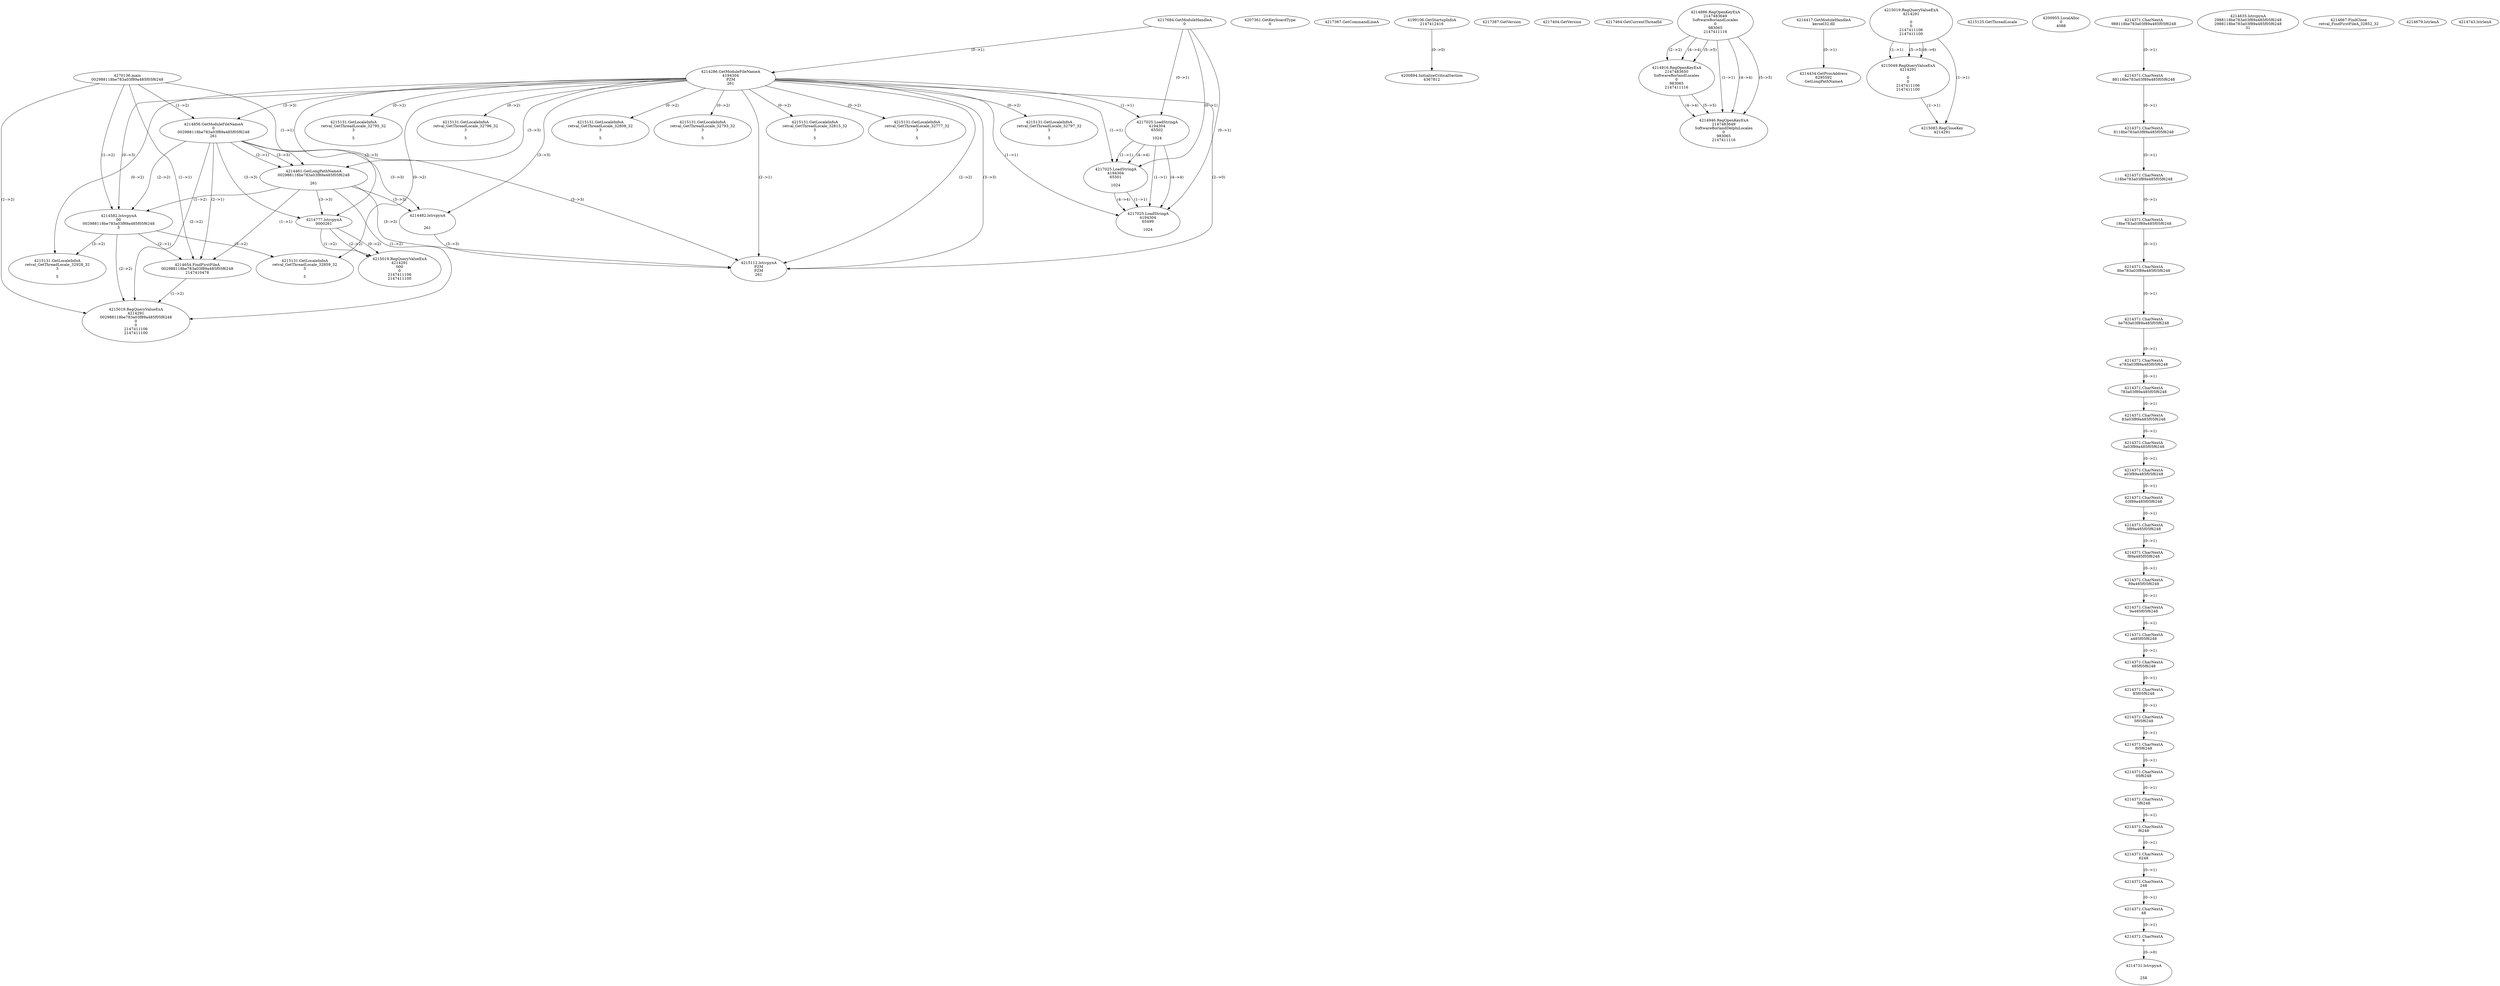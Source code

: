 // Global SCDG with merge call
digraph {
	0 [label="4270136.main
002988118be783a03f89a485f05f6248"]
	1 [label="4217684.GetModuleHandleA
0"]
	2 [label="4207361.GetKeyboardType
0"]
	3 [label="4217367.GetCommandLineA
"]
	4 [label="4199106.GetStartupInfoA
2147412416"]
	5 [label="4217387.GetVersion
"]
	6 [label="4217404.GetVersion
"]
	7 [label="4217464.GetCurrentThreadId
"]
	8 [label="4214286.GetModuleFileNameA
4194304
PZM
261"]
	1 -> 8 [label="(0-->1)"]
	9 [label="4214856.GetModuleFileNameA
0
002988118be783a03f89a485f05f6248
261"]
	0 -> 9 [label="(1-->2)"]
	8 -> 9 [label="(3-->3)"]
	10 [label="4214886.RegOpenKeyExA
2147483649
Software\Borland\Locales
0
983065
2147411116"]
	11 [label="4214417.GetModuleHandleA
kernel32.dll"]
	12 [label="4214434.GetProcAddress
6295592
GetLongPathNameA"]
	11 -> 12 [label="(0-->1)"]
	13 [label="4214461.GetLongPathNameA
002988118be783a03f89a485f05f6248

261"]
	0 -> 13 [label="(1-->1)"]
	9 -> 13 [label="(2-->1)"]
	8 -> 13 [label="(3-->3)"]
	9 -> 13 [label="(3-->3)"]
	14 [label="4214482.lstrcpynA


261"]
	8 -> 14 [label="(3-->3)"]
	9 -> 14 [label="(3-->3)"]
	13 -> 14 [label="(3-->3)"]
	15 [label="4215019.RegQueryValueExA
4214291

0
0
2147411106
2147411100"]
	16 [label="4215049.RegQueryValueExA
4214291

0
0
2147411106
2147411100"]
	15 -> 16 [label="(1-->1)"]
	15 -> 16 [label="(5-->5)"]
	15 -> 16 [label="(6-->6)"]
	17 [label="4215083.RegCloseKey
4214291"]
	15 -> 17 [label="(1-->1)"]
	16 -> 17 [label="(1-->1)"]
	18 [label="4215112.lstrcpynA
PZM
PZM
261"]
	8 -> 18 [label="(2-->1)"]
	8 -> 18 [label="(2-->2)"]
	8 -> 18 [label="(3-->3)"]
	9 -> 18 [label="(3-->3)"]
	13 -> 18 [label="(3-->3)"]
	14 -> 18 [label="(3-->3)"]
	8 -> 18 [label="(2-->0)"]
	19 [label="4215125.GetThreadLocale
"]
	20 [label="4215131.GetLocaleInfoA
retval_GetThreadLocale_32797_32
3

5"]
	8 -> 20 [label="(0-->2)"]
	21 [label="4217025.LoadStringA
4194304
65502

1024"]
	1 -> 21 [label="(0-->1)"]
	8 -> 21 [label="(1-->1)"]
	22 [label="4215131.GetLocaleInfoA
retval_GetThreadLocale_32795_32
3

5"]
	8 -> 22 [label="(0-->2)"]
	23 [label="4200894.InitializeCriticalSection
4367812"]
	4 -> 23 [label="(0-->0)"]
	24 [label="4200955.LocalAlloc
0
4088"]
	25 [label="4214916.RegOpenKeyExA
2147483650
Software\Borland\Locales
0
983065
2147411116"]
	10 -> 25 [label="(2-->2)"]
	10 -> 25 [label="(4-->4)"]
	10 -> 25 [label="(5-->5)"]
	26 [label="4214582.lstrcpynA
00
002988118be783a03f89a485f05f6248
3"]
	0 -> 26 [label="(1-->2)"]
	9 -> 26 [label="(2-->2)"]
	13 -> 26 [label="(1-->2)"]
	8 -> 26 [label="(0-->3)"]
	27 [label="4214371.CharNextA
988118be783a03f89a485f05f6248"]
	28 [label="4214371.CharNextA
88118be783a03f89a485f05f6248"]
	27 -> 28 [label="(0-->1)"]
	29 [label="4214371.CharNextA
8118be783a03f89a485f05f6248"]
	28 -> 29 [label="(0-->1)"]
	30 [label="4214371.CharNextA
118be783a03f89a485f05f6248"]
	29 -> 30 [label="(0-->1)"]
	31 [label="4214371.CharNextA
18be783a03f89a485f05f6248"]
	30 -> 31 [label="(0-->1)"]
	32 [label="4214371.CharNextA
8be783a03f89a485f05f6248"]
	31 -> 32 [label="(0-->1)"]
	33 [label="4214371.CharNextA
be783a03f89a485f05f6248"]
	32 -> 33 [label="(0-->1)"]
	34 [label="4214371.CharNextA
e783a03f89a485f05f6248"]
	33 -> 34 [label="(0-->1)"]
	35 [label="4214371.CharNextA
783a03f89a485f05f6248"]
	34 -> 35 [label="(0-->1)"]
	36 [label="4214371.CharNextA
83a03f89a485f05f6248"]
	35 -> 36 [label="(0-->1)"]
	37 [label="4214371.CharNextA
3a03f89a485f05f6248"]
	36 -> 37 [label="(0-->1)"]
	38 [label="4214371.CharNextA
a03f89a485f05f6248"]
	37 -> 38 [label="(0-->1)"]
	39 [label="4214371.CharNextA
03f89a485f05f6248"]
	38 -> 39 [label="(0-->1)"]
	40 [label="4214371.CharNextA
3f89a485f05f6248"]
	39 -> 40 [label="(0-->1)"]
	41 [label="4214371.CharNextA
f89a485f05f6248"]
	40 -> 41 [label="(0-->1)"]
	42 [label="4214371.CharNextA
89a485f05f6248"]
	41 -> 42 [label="(0-->1)"]
	43 [label="4214371.CharNextA
9a485f05f6248"]
	42 -> 43 [label="(0-->1)"]
	44 [label="4214371.CharNextA
a485f05f6248"]
	43 -> 44 [label="(0-->1)"]
	45 [label="4214371.CharNextA
485f05f6248"]
	44 -> 45 [label="(0-->1)"]
	46 [label="4214371.CharNextA
85f05f6248"]
	45 -> 46 [label="(0-->1)"]
	47 [label="4214371.CharNextA
5f05f6248"]
	46 -> 47 [label="(0-->1)"]
	48 [label="4214371.CharNextA
f05f6248"]
	47 -> 48 [label="(0-->1)"]
	49 [label="4214371.CharNextA
05f6248"]
	48 -> 49 [label="(0-->1)"]
	50 [label="4214371.CharNextA
5f6248"]
	49 -> 50 [label="(0-->1)"]
	51 [label="4214371.CharNextA
f6248"]
	50 -> 51 [label="(0-->1)"]
	52 [label="4214371.CharNextA
6248"]
	51 -> 52 [label="(0-->1)"]
	53 [label="4214371.CharNextA
248"]
	52 -> 53 [label="(0-->1)"]
	54 [label="4214371.CharNextA
48"]
	53 -> 54 [label="(0-->1)"]
	55 [label="4214371.CharNextA
8"]
	54 -> 55 [label="(0-->1)"]
	56 [label="4214635.lstrcpynA
2988118be783a03f89a485f05f6248
2988118be783a03f89a485f05f6248
31"]
	57 [label="4214654.FindFirstFileA
002988118be783a03f89a485f05f6248
2147410478"]
	0 -> 57 [label="(1-->1)"]
	9 -> 57 [label="(2-->1)"]
	13 -> 57 [label="(1-->1)"]
	26 -> 57 [label="(2-->1)"]
	58 [label="4215019.RegQueryValueExA
4214291
002988118be783a03f89a485f05f6248
0
0
2147411106
2147411100"]
	0 -> 58 [label="(1-->2)"]
	9 -> 58 [label="(2-->2)"]
	13 -> 58 [label="(1-->2)"]
	26 -> 58 [label="(2-->2)"]
	57 -> 58 [label="(1-->2)"]
	59 [label="4215131.GetLocaleInfoA
retval_GetThreadLocale_32928_32
3

5"]
	8 -> 59 [label="(0-->2)"]
	26 -> 59 [label="(3-->2)"]
	60 [label="4214667.FindClose
retval_FindFirstFileA_32852_32"]
	61 [label="4214679.lstrlenA
"]
	62 [label="4214731.lstrcpynA


258"]
	55 -> 62 [label="(0-->0)"]
	63 [label="4214743.lstrlenA
"]
	64 [label="4214777.lstrcpynA
00\
00\
261"]
	8 -> 64 [label="(3-->3)"]
	9 -> 64 [label="(3-->3)"]
	13 -> 64 [label="(3-->3)"]
	65 [label="4215019.RegQueryValueExA
4214291
00\
0
0
2147411106
2147411100"]
	64 -> 65 [label="(1-->2)"]
	64 -> 65 [label="(2-->2)"]
	64 -> 65 [label="(0-->2)"]
	66 [label="4215131.GetLocaleInfoA
retval_GetThreadLocale_32859_32
3

5"]
	8 -> 66 [label="(0-->2)"]
	26 -> 66 [label="(3-->2)"]
	67 [label="4215131.GetLocaleInfoA
retval_GetThreadLocale_32796_32
3

5"]
	8 -> 67 [label="(0-->2)"]
	68 [label="4217025.LoadStringA
4194304
65501

1024"]
	1 -> 68 [label="(0-->1)"]
	8 -> 68 [label="(1-->1)"]
	21 -> 68 [label="(1-->1)"]
	21 -> 68 [label="(4-->4)"]
	69 [label="4217025.LoadStringA
4194304
65499

1024"]
	1 -> 69 [label="(0-->1)"]
	8 -> 69 [label="(1-->1)"]
	21 -> 69 [label="(1-->1)"]
	68 -> 69 [label="(1-->1)"]
	21 -> 69 [label="(4-->4)"]
	68 -> 69 [label="(4-->4)"]
	70 [label="4215131.GetLocaleInfoA
retval_GetThreadLocale_32808_32
3

5"]
	8 -> 70 [label="(0-->2)"]
	71 [label="4214946.RegOpenKeyExA
2147483649
Software\Borland\Delphi\Locales
0
983065
2147411116"]
	10 -> 71 [label="(1-->1)"]
	10 -> 71 [label="(4-->4)"]
	25 -> 71 [label="(4-->4)"]
	10 -> 71 [label="(5-->5)"]
	25 -> 71 [label="(5-->5)"]
	72 [label="4215131.GetLocaleInfoA
retval_GetThreadLocale_32793_32
3

5"]
	8 -> 72 [label="(0-->2)"]
	73 [label="4215131.GetLocaleInfoA
retval_GetThreadLocale_32815_32
3

5"]
	8 -> 73 [label="(0-->2)"]
	74 [label="4215131.GetLocaleInfoA
retval_GetThreadLocale_32777_32
3

5"]
	8 -> 74 [label="(0-->2)"]
}
